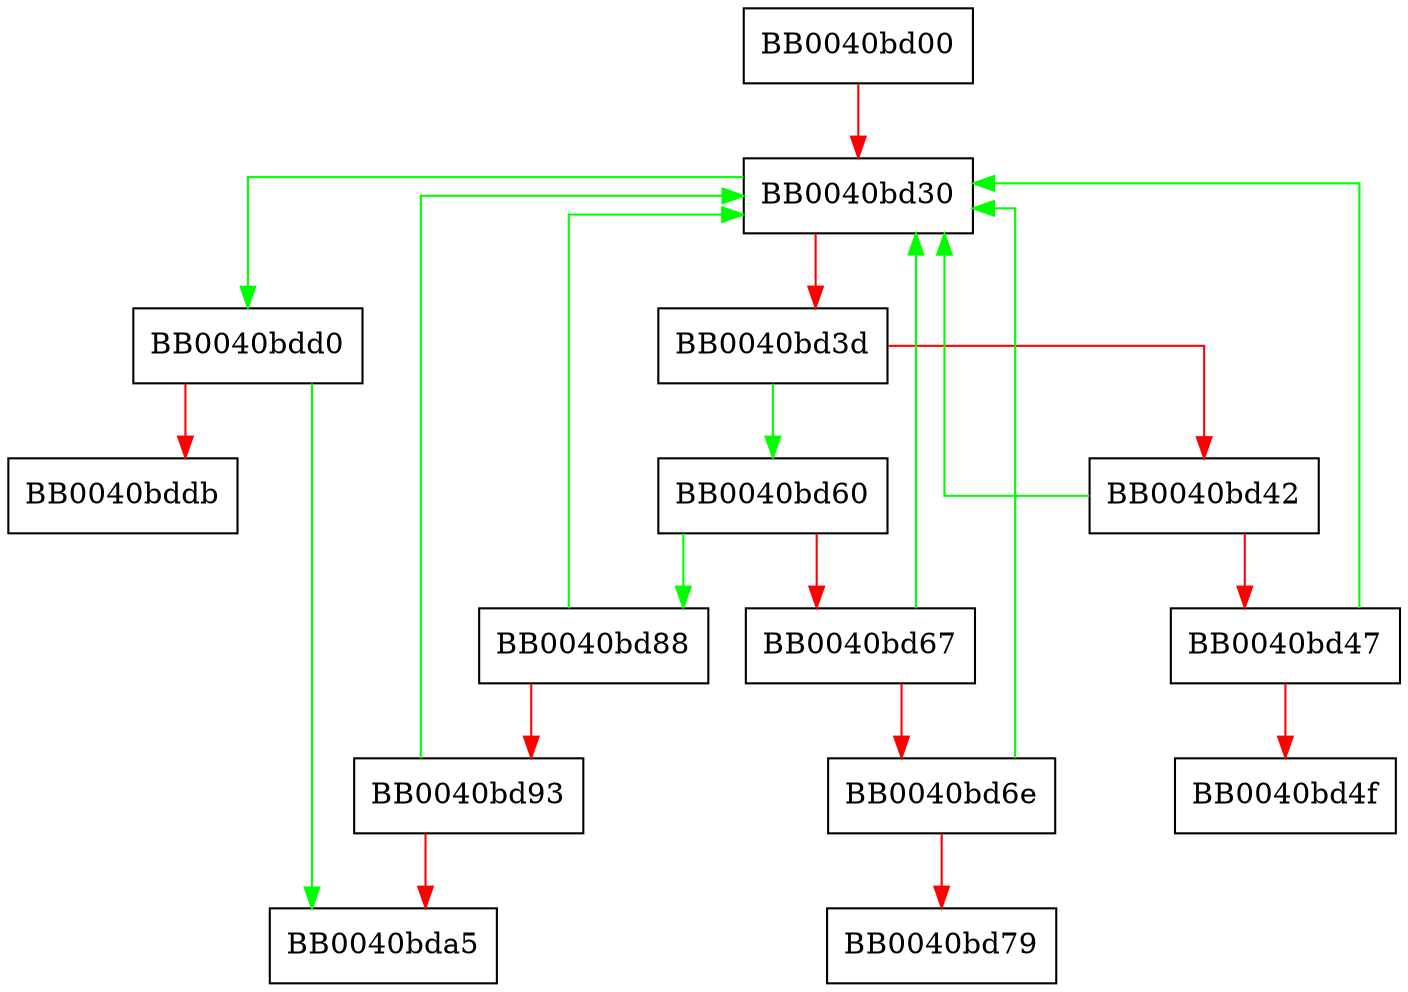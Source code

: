 digraph get_opts {
  node [shape="box"];
  graph [splines=ortho];
  BB0040bd00 -> BB0040bd30 [color="red"];
  BB0040bd30 -> BB0040bdd0 [color="green"];
  BB0040bd30 -> BB0040bd3d [color="red"];
  BB0040bd3d -> BB0040bd60 [color="green"];
  BB0040bd3d -> BB0040bd42 [color="red"];
  BB0040bd42 -> BB0040bd30 [color="green"];
  BB0040bd42 -> BB0040bd47 [color="red"];
  BB0040bd47 -> BB0040bd30 [color="green"];
  BB0040bd47 -> BB0040bd4f [color="red"];
  BB0040bd60 -> BB0040bd88 [color="green"];
  BB0040bd60 -> BB0040bd67 [color="red"];
  BB0040bd67 -> BB0040bd30 [color="green"];
  BB0040bd67 -> BB0040bd6e [color="red"];
  BB0040bd6e -> BB0040bd30 [color="green"];
  BB0040bd6e -> BB0040bd79 [color="red"];
  BB0040bd88 -> BB0040bd30 [color="green"];
  BB0040bd88 -> BB0040bd93 [color="red"];
  BB0040bd93 -> BB0040bd30 [color="green"];
  BB0040bd93 -> BB0040bda5 [color="red"];
  BB0040bdd0 -> BB0040bda5 [color="green"];
  BB0040bdd0 -> BB0040bddb [color="red"];
}